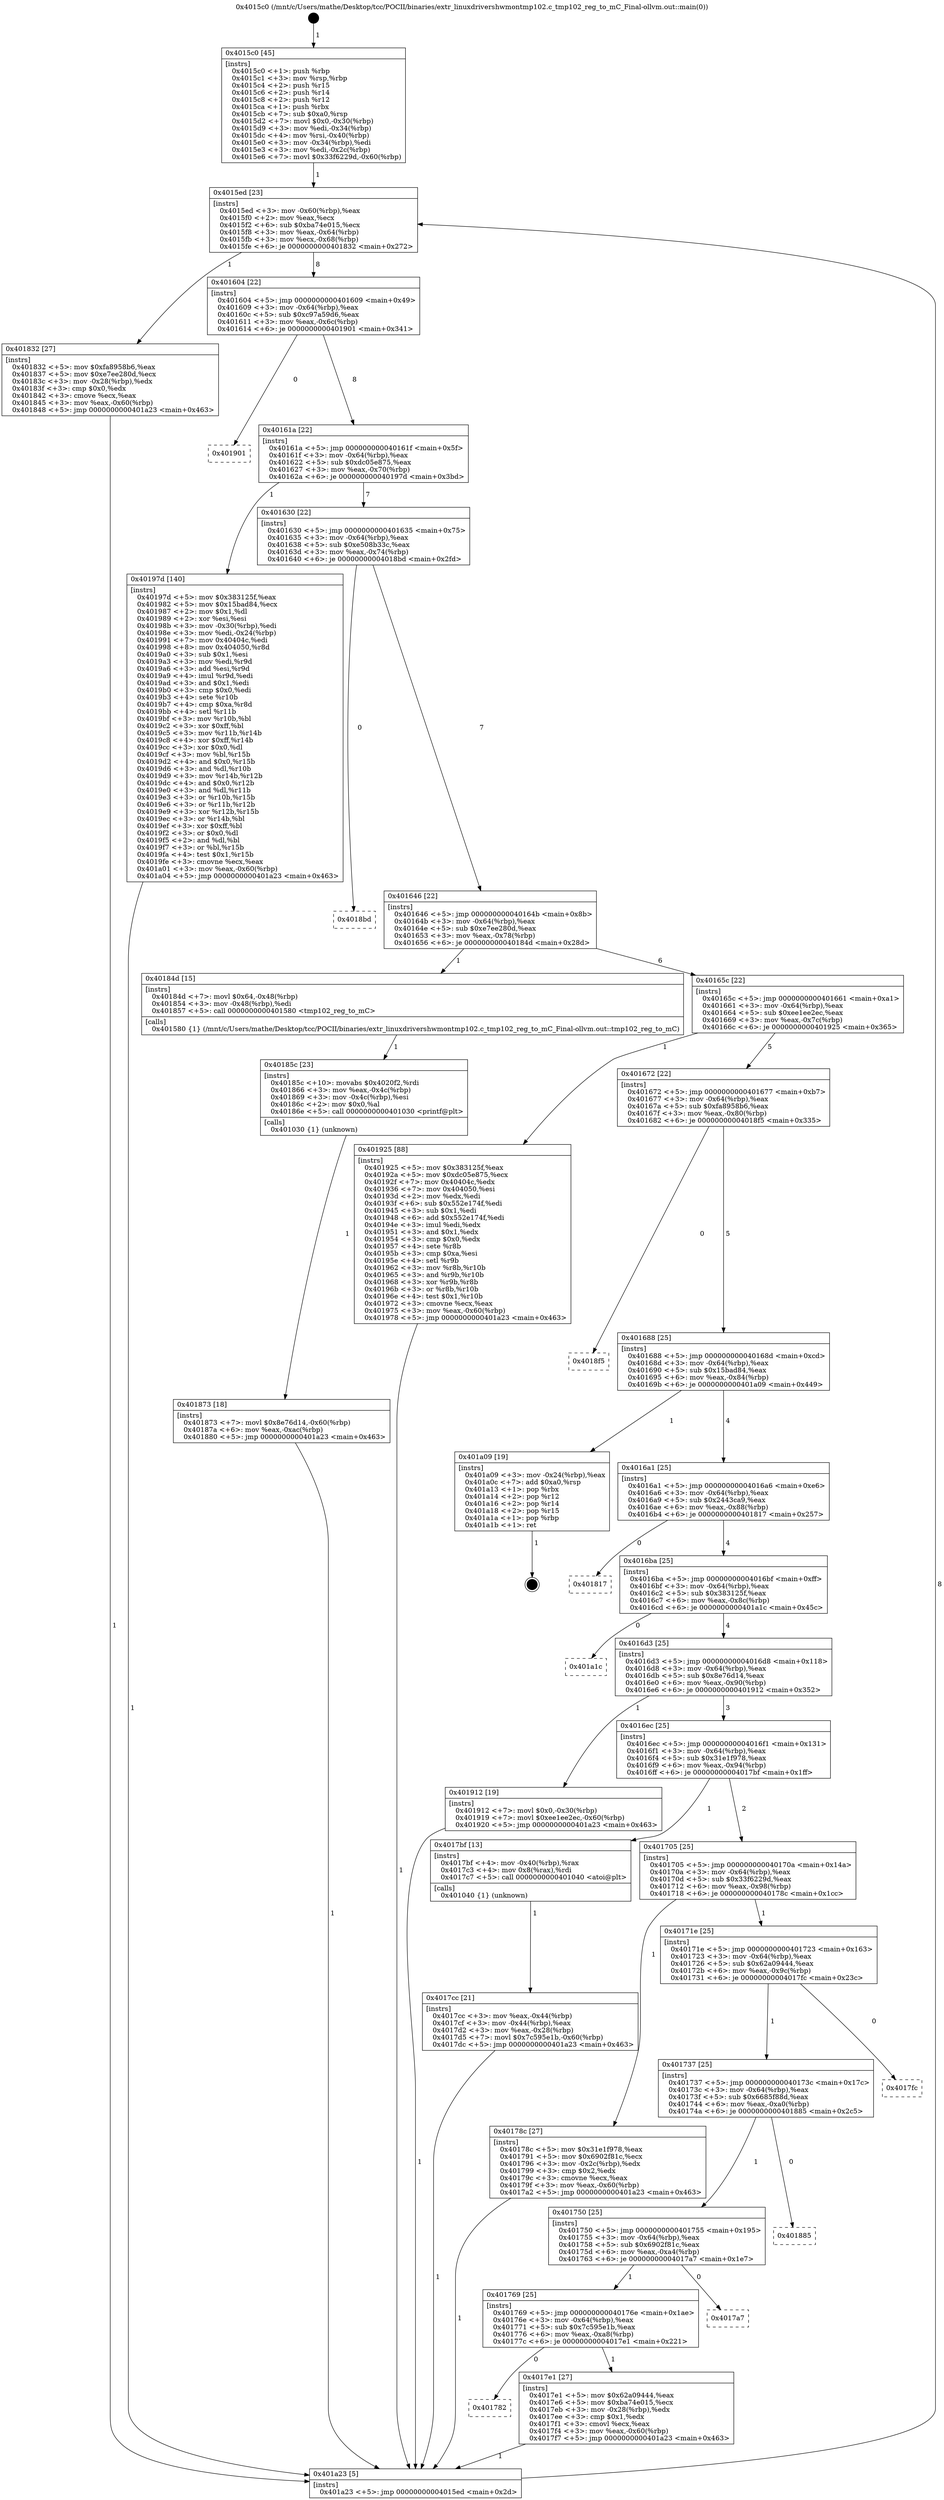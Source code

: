 digraph "0x4015c0" {
  label = "0x4015c0 (/mnt/c/Users/mathe/Desktop/tcc/POCII/binaries/extr_linuxdrivershwmontmp102.c_tmp102_reg_to_mC_Final-ollvm.out::main(0))"
  labelloc = "t"
  node[shape=record]

  Entry [label="",width=0.3,height=0.3,shape=circle,fillcolor=black,style=filled]
  "0x4015ed" [label="{
     0x4015ed [23]\l
     | [instrs]\l
     &nbsp;&nbsp;0x4015ed \<+3\>: mov -0x60(%rbp),%eax\l
     &nbsp;&nbsp;0x4015f0 \<+2\>: mov %eax,%ecx\l
     &nbsp;&nbsp;0x4015f2 \<+6\>: sub $0xba74e015,%ecx\l
     &nbsp;&nbsp;0x4015f8 \<+3\>: mov %eax,-0x64(%rbp)\l
     &nbsp;&nbsp;0x4015fb \<+3\>: mov %ecx,-0x68(%rbp)\l
     &nbsp;&nbsp;0x4015fe \<+6\>: je 0000000000401832 \<main+0x272\>\l
  }"]
  "0x401832" [label="{
     0x401832 [27]\l
     | [instrs]\l
     &nbsp;&nbsp;0x401832 \<+5\>: mov $0xfa8958b6,%eax\l
     &nbsp;&nbsp;0x401837 \<+5\>: mov $0xe7ee280d,%ecx\l
     &nbsp;&nbsp;0x40183c \<+3\>: mov -0x28(%rbp),%edx\l
     &nbsp;&nbsp;0x40183f \<+3\>: cmp $0x0,%edx\l
     &nbsp;&nbsp;0x401842 \<+3\>: cmove %ecx,%eax\l
     &nbsp;&nbsp;0x401845 \<+3\>: mov %eax,-0x60(%rbp)\l
     &nbsp;&nbsp;0x401848 \<+5\>: jmp 0000000000401a23 \<main+0x463\>\l
  }"]
  "0x401604" [label="{
     0x401604 [22]\l
     | [instrs]\l
     &nbsp;&nbsp;0x401604 \<+5\>: jmp 0000000000401609 \<main+0x49\>\l
     &nbsp;&nbsp;0x401609 \<+3\>: mov -0x64(%rbp),%eax\l
     &nbsp;&nbsp;0x40160c \<+5\>: sub $0xc97a59d6,%eax\l
     &nbsp;&nbsp;0x401611 \<+3\>: mov %eax,-0x6c(%rbp)\l
     &nbsp;&nbsp;0x401614 \<+6\>: je 0000000000401901 \<main+0x341\>\l
  }"]
  Exit [label="",width=0.3,height=0.3,shape=circle,fillcolor=black,style=filled,peripheries=2]
  "0x401901" [label="{
     0x401901\l
  }", style=dashed]
  "0x40161a" [label="{
     0x40161a [22]\l
     | [instrs]\l
     &nbsp;&nbsp;0x40161a \<+5\>: jmp 000000000040161f \<main+0x5f\>\l
     &nbsp;&nbsp;0x40161f \<+3\>: mov -0x64(%rbp),%eax\l
     &nbsp;&nbsp;0x401622 \<+5\>: sub $0xdc05e875,%eax\l
     &nbsp;&nbsp;0x401627 \<+3\>: mov %eax,-0x70(%rbp)\l
     &nbsp;&nbsp;0x40162a \<+6\>: je 000000000040197d \<main+0x3bd\>\l
  }"]
  "0x401873" [label="{
     0x401873 [18]\l
     | [instrs]\l
     &nbsp;&nbsp;0x401873 \<+7\>: movl $0x8e76d14,-0x60(%rbp)\l
     &nbsp;&nbsp;0x40187a \<+6\>: mov %eax,-0xac(%rbp)\l
     &nbsp;&nbsp;0x401880 \<+5\>: jmp 0000000000401a23 \<main+0x463\>\l
  }"]
  "0x40197d" [label="{
     0x40197d [140]\l
     | [instrs]\l
     &nbsp;&nbsp;0x40197d \<+5\>: mov $0x383125f,%eax\l
     &nbsp;&nbsp;0x401982 \<+5\>: mov $0x15bad84,%ecx\l
     &nbsp;&nbsp;0x401987 \<+2\>: mov $0x1,%dl\l
     &nbsp;&nbsp;0x401989 \<+2\>: xor %esi,%esi\l
     &nbsp;&nbsp;0x40198b \<+3\>: mov -0x30(%rbp),%edi\l
     &nbsp;&nbsp;0x40198e \<+3\>: mov %edi,-0x24(%rbp)\l
     &nbsp;&nbsp;0x401991 \<+7\>: mov 0x40404c,%edi\l
     &nbsp;&nbsp;0x401998 \<+8\>: mov 0x404050,%r8d\l
     &nbsp;&nbsp;0x4019a0 \<+3\>: sub $0x1,%esi\l
     &nbsp;&nbsp;0x4019a3 \<+3\>: mov %edi,%r9d\l
     &nbsp;&nbsp;0x4019a6 \<+3\>: add %esi,%r9d\l
     &nbsp;&nbsp;0x4019a9 \<+4\>: imul %r9d,%edi\l
     &nbsp;&nbsp;0x4019ad \<+3\>: and $0x1,%edi\l
     &nbsp;&nbsp;0x4019b0 \<+3\>: cmp $0x0,%edi\l
     &nbsp;&nbsp;0x4019b3 \<+4\>: sete %r10b\l
     &nbsp;&nbsp;0x4019b7 \<+4\>: cmp $0xa,%r8d\l
     &nbsp;&nbsp;0x4019bb \<+4\>: setl %r11b\l
     &nbsp;&nbsp;0x4019bf \<+3\>: mov %r10b,%bl\l
     &nbsp;&nbsp;0x4019c2 \<+3\>: xor $0xff,%bl\l
     &nbsp;&nbsp;0x4019c5 \<+3\>: mov %r11b,%r14b\l
     &nbsp;&nbsp;0x4019c8 \<+4\>: xor $0xff,%r14b\l
     &nbsp;&nbsp;0x4019cc \<+3\>: xor $0x0,%dl\l
     &nbsp;&nbsp;0x4019cf \<+3\>: mov %bl,%r15b\l
     &nbsp;&nbsp;0x4019d2 \<+4\>: and $0x0,%r15b\l
     &nbsp;&nbsp;0x4019d6 \<+3\>: and %dl,%r10b\l
     &nbsp;&nbsp;0x4019d9 \<+3\>: mov %r14b,%r12b\l
     &nbsp;&nbsp;0x4019dc \<+4\>: and $0x0,%r12b\l
     &nbsp;&nbsp;0x4019e0 \<+3\>: and %dl,%r11b\l
     &nbsp;&nbsp;0x4019e3 \<+3\>: or %r10b,%r15b\l
     &nbsp;&nbsp;0x4019e6 \<+3\>: or %r11b,%r12b\l
     &nbsp;&nbsp;0x4019e9 \<+3\>: xor %r12b,%r15b\l
     &nbsp;&nbsp;0x4019ec \<+3\>: or %r14b,%bl\l
     &nbsp;&nbsp;0x4019ef \<+3\>: xor $0xff,%bl\l
     &nbsp;&nbsp;0x4019f2 \<+3\>: or $0x0,%dl\l
     &nbsp;&nbsp;0x4019f5 \<+2\>: and %dl,%bl\l
     &nbsp;&nbsp;0x4019f7 \<+3\>: or %bl,%r15b\l
     &nbsp;&nbsp;0x4019fa \<+4\>: test $0x1,%r15b\l
     &nbsp;&nbsp;0x4019fe \<+3\>: cmovne %ecx,%eax\l
     &nbsp;&nbsp;0x401a01 \<+3\>: mov %eax,-0x60(%rbp)\l
     &nbsp;&nbsp;0x401a04 \<+5\>: jmp 0000000000401a23 \<main+0x463\>\l
  }"]
  "0x401630" [label="{
     0x401630 [22]\l
     | [instrs]\l
     &nbsp;&nbsp;0x401630 \<+5\>: jmp 0000000000401635 \<main+0x75\>\l
     &nbsp;&nbsp;0x401635 \<+3\>: mov -0x64(%rbp),%eax\l
     &nbsp;&nbsp;0x401638 \<+5\>: sub $0xe508b33c,%eax\l
     &nbsp;&nbsp;0x40163d \<+3\>: mov %eax,-0x74(%rbp)\l
     &nbsp;&nbsp;0x401640 \<+6\>: je 00000000004018bd \<main+0x2fd\>\l
  }"]
  "0x40185c" [label="{
     0x40185c [23]\l
     | [instrs]\l
     &nbsp;&nbsp;0x40185c \<+10\>: movabs $0x4020f2,%rdi\l
     &nbsp;&nbsp;0x401866 \<+3\>: mov %eax,-0x4c(%rbp)\l
     &nbsp;&nbsp;0x401869 \<+3\>: mov -0x4c(%rbp),%esi\l
     &nbsp;&nbsp;0x40186c \<+2\>: mov $0x0,%al\l
     &nbsp;&nbsp;0x40186e \<+5\>: call 0000000000401030 \<printf@plt\>\l
     | [calls]\l
     &nbsp;&nbsp;0x401030 \{1\} (unknown)\l
  }"]
  "0x4018bd" [label="{
     0x4018bd\l
  }", style=dashed]
  "0x401646" [label="{
     0x401646 [22]\l
     | [instrs]\l
     &nbsp;&nbsp;0x401646 \<+5\>: jmp 000000000040164b \<main+0x8b\>\l
     &nbsp;&nbsp;0x40164b \<+3\>: mov -0x64(%rbp),%eax\l
     &nbsp;&nbsp;0x40164e \<+5\>: sub $0xe7ee280d,%eax\l
     &nbsp;&nbsp;0x401653 \<+3\>: mov %eax,-0x78(%rbp)\l
     &nbsp;&nbsp;0x401656 \<+6\>: je 000000000040184d \<main+0x28d\>\l
  }"]
  "0x401782" [label="{
     0x401782\l
  }", style=dashed]
  "0x40184d" [label="{
     0x40184d [15]\l
     | [instrs]\l
     &nbsp;&nbsp;0x40184d \<+7\>: movl $0x64,-0x48(%rbp)\l
     &nbsp;&nbsp;0x401854 \<+3\>: mov -0x48(%rbp),%edi\l
     &nbsp;&nbsp;0x401857 \<+5\>: call 0000000000401580 \<tmp102_reg_to_mC\>\l
     | [calls]\l
     &nbsp;&nbsp;0x401580 \{1\} (/mnt/c/Users/mathe/Desktop/tcc/POCII/binaries/extr_linuxdrivershwmontmp102.c_tmp102_reg_to_mC_Final-ollvm.out::tmp102_reg_to_mC)\l
  }"]
  "0x40165c" [label="{
     0x40165c [22]\l
     | [instrs]\l
     &nbsp;&nbsp;0x40165c \<+5\>: jmp 0000000000401661 \<main+0xa1\>\l
     &nbsp;&nbsp;0x401661 \<+3\>: mov -0x64(%rbp),%eax\l
     &nbsp;&nbsp;0x401664 \<+5\>: sub $0xee1ee2ec,%eax\l
     &nbsp;&nbsp;0x401669 \<+3\>: mov %eax,-0x7c(%rbp)\l
     &nbsp;&nbsp;0x40166c \<+6\>: je 0000000000401925 \<main+0x365\>\l
  }"]
  "0x4017e1" [label="{
     0x4017e1 [27]\l
     | [instrs]\l
     &nbsp;&nbsp;0x4017e1 \<+5\>: mov $0x62a09444,%eax\l
     &nbsp;&nbsp;0x4017e6 \<+5\>: mov $0xba74e015,%ecx\l
     &nbsp;&nbsp;0x4017eb \<+3\>: mov -0x28(%rbp),%edx\l
     &nbsp;&nbsp;0x4017ee \<+3\>: cmp $0x1,%edx\l
     &nbsp;&nbsp;0x4017f1 \<+3\>: cmovl %ecx,%eax\l
     &nbsp;&nbsp;0x4017f4 \<+3\>: mov %eax,-0x60(%rbp)\l
     &nbsp;&nbsp;0x4017f7 \<+5\>: jmp 0000000000401a23 \<main+0x463\>\l
  }"]
  "0x401925" [label="{
     0x401925 [88]\l
     | [instrs]\l
     &nbsp;&nbsp;0x401925 \<+5\>: mov $0x383125f,%eax\l
     &nbsp;&nbsp;0x40192a \<+5\>: mov $0xdc05e875,%ecx\l
     &nbsp;&nbsp;0x40192f \<+7\>: mov 0x40404c,%edx\l
     &nbsp;&nbsp;0x401936 \<+7\>: mov 0x404050,%esi\l
     &nbsp;&nbsp;0x40193d \<+2\>: mov %edx,%edi\l
     &nbsp;&nbsp;0x40193f \<+6\>: sub $0x552e174f,%edi\l
     &nbsp;&nbsp;0x401945 \<+3\>: sub $0x1,%edi\l
     &nbsp;&nbsp;0x401948 \<+6\>: add $0x552e174f,%edi\l
     &nbsp;&nbsp;0x40194e \<+3\>: imul %edi,%edx\l
     &nbsp;&nbsp;0x401951 \<+3\>: and $0x1,%edx\l
     &nbsp;&nbsp;0x401954 \<+3\>: cmp $0x0,%edx\l
     &nbsp;&nbsp;0x401957 \<+4\>: sete %r8b\l
     &nbsp;&nbsp;0x40195b \<+3\>: cmp $0xa,%esi\l
     &nbsp;&nbsp;0x40195e \<+4\>: setl %r9b\l
     &nbsp;&nbsp;0x401962 \<+3\>: mov %r8b,%r10b\l
     &nbsp;&nbsp;0x401965 \<+3\>: and %r9b,%r10b\l
     &nbsp;&nbsp;0x401968 \<+3\>: xor %r9b,%r8b\l
     &nbsp;&nbsp;0x40196b \<+3\>: or %r8b,%r10b\l
     &nbsp;&nbsp;0x40196e \<+4\>: test $0x1,%r10b\l
     &nbsp;&nbsp;0x401972 \<+3\>: cmovne %ecx,%eax\l
     &nbsp;&nbsp;0x401975 \<+3\>: mov %eax,-0x60(%rbp)\l
     &nbsp;&nbsp;0x401978 \<+5\>: jmp 0000000000401a23 \<main+0x463\>\l
  }"]
  "0x401672" [label="{
     0x401672 [22]\l
     | [instrs]\l
     &nbsp;&nbsp;0x401672 \<+5\>: jmp 0000000000401677 \<main+0xb7\>\l
     &nbsp;&nbsp;0x401677 \<+3\>: mov -0x64(%rbp),%eax\l
     &nbsp;&nbsp;0x40167a \<+5\>: sub $0xfa8958b6,%eax\l
     &nbsp;&nbsp;0x40167f \<+3\>: mov %eax,-0x80(%rbp)\l
     &nbsp;&nbsp;0x401682 \<+6\>: je 00000000004018f5 \<main+0x335\>\l
  }"]
  "0x401769" [label="{
     0x401769 [25]\l
     | [instrs]\l
     &nbsp;&nbsp;0x401769 \<+5\>: jmp 000000000040176e \<main+0x1ae\>\l
     &nbsp;&nbsp;0x40176e \<+3\>: mov -0x64(%rbp),%eax\l
     &nbsp;&nbsp;0x401771 \<+5\>: sub $0x7c595e1b,%eax\l
     &nbsp;&nbsp;0x401776 \<+6\>: mov %eax,-0xa8(%rbp)\l
     &nbsp;&nbsp;0x40177c \<+6\>: je 00000000004017e1 \<main+0x221\>\l
  }"]
  "0x4018f5" [label="{
     0x4018f5\l
  }", style=dashed]
  "0x401688" [label="{
     0x401688 [25]\l
     | [instrs]\l
     &nbsp;&nbsp;0x401688 \<+5\>: jmp 000000000040168d \<main+0xcd\>\l
     &nbsp;&nbsp;0x40168d \<+3\>: mov -0x64(%rbp),%eax\l
     &nbsp;&nbsp;0x401690 \<+5\>: sub $0x15bad84,%eax\l
     &nbsp;&nbsp;0x401695 \<+6\>: mov %eax,-0x84(%rbp)\l
     &nbsp;&nbsp;0x40169b \<+6\>: je 0000000000401a09 \<main+0x449\>\l
  }"]
  "0x4017a7" [label="{
     0x4017a7\l
  }", style=dashed]
  "0x401a09" [label="{
     0x401a09 [19]\l
     | [instrs]\l
     &nbsp;&nbsp;0x401a09 \<+3\>: mov -0x24(%rbp),%eax\l
     &nbsp;&nbsp;0x401a0c \<+7\>: add $0xa0,%rsp\l
     &nbsp;&nbsp;0x401a13 \<+1\>: pop %rbx\l
     &nbsp;&nbsp;0x401a14 \<+2\>: pop %r12\l
     &nbsp;&nbsp;0x401a16 \<+2\>: pop %r14\l
     &nbsp;&nbsp;0x401a18 \<+2\>: pop %r15\l
     &nbsp;&nbsp;0x401a1a \<+1\>: pop %rbp\l
     &nbsp;&nbsp;0x401a1b \<+1\>: ret\l
  }"]
  "0x4016a1" [label="{
     0x4016a1 [25]\l
     | [instrs]\l
     &nbsp;&nbsp;0x4016a1 \<+5\>: jmp 00000000004016a6 \<main+0xe6\>\l
     &nbsp;&nbsp;0x4016a6 \<+3\>: mov -0x64(%rbp),%eax\l
     &nbsp;&nbsp;0x4016a9 \<+5\>: sub $0x2443ca9,%eax\l
     &nbsp;&nbsp;0x4016ae \<+6\>: mov %eax,-0x88(%rbp)\l
     &nbsp;&nbsp;0x4016b4 \<+6\>: je 0000000000401817 \<main+0x257\>\l
  }"]
  "0x401750" [label="{
     0x401750 [25]\l
     | [instrs]\l
     &nbsp;&nbsp;0x401750 \<+5\>: jmp 0000000000401755 \<main+0x195\>\l
     &nbsp;&nbsp;0x401755 \<+3\>: mov -0x64(%rbp),%eax\l
     &nbsp;&nbsp;0x401758 \<+5\>: sub $0x6902f81c,%eax\l
     &nbsp;&nbsp;0x40175d \<+6\>: mov %eax,-0xa4(%rbp)\l
     &nbsp;&nbsp;0x401763 \<+6\>: je 00000000004017a7 \<main+0x1e7\>\l
  }"]
  "0x401817" [label="{
     0x401817\l
  }", style=dashed]
  "0x4016ba" [label="{
     0x4016ba [25]\l
     | [instrs]\l
     &nbsp;&nbsp;0x4016ba \<+5\>: jmp 00000000004016bf \<main+0xff\>\l
     &nbsp;&nbsp;0x4016bf \<+3\>: mov -0x64(%rbp),%eax\l
     &nbsp;&nbsp;0x4016c2 \<+5\>: sub $0x383125f,%eax\l
     &nbsp;&nbsp;0x4016c7 \<+6\>: mov %eax,-0x8c(%rbp)\l
     &nbsp;&nbsp;0x4016cd \<+6\>: je 0000000000401a1c \<main+0x45c\>\l
  }"]
  "0x401885" [label="{
     0x401885\l
  }", style=dashed]
  "0x401a1c" [label="{
     0x401a1c\l
  }", style=dashed]
  "0x4016d3" [label="{
     0x4016d3 [25]\l
     | [instrs]\l
     &nbsp;&nbsp;0x4016d3 \<+5\>: jmp 00000000004016d8 \<main+0x118\>\l
     &nbsp;&nbsp;0x4016d8 \<+3\>: mov -0x64(%rbp),%eax\l
     &nbsp;&nbsp;0x4016db \<+5\>: sub $0x8e76d14,%eax\l
     &nbsp;&nbsp;0x4016e0 \<+6\>: mov %eax,-0x90(%rbp)\l
     &nbsp;&nbsp;0x4016e6 \<+6\>: je 0000000000401912 \<main+0x352\>\l
  }"]
  "0x401737" [label="{
     0x401737 [25]\l
     | [instrs]\l
     &nbsp;&nbsp;0x401737 \<+5\>: jmp 000000000040173c \<main+0x17c\>\l
     &nbsp;&nbsp;0x40173c \<+3\>: mov -0x64(%rbp),%eax\l
     &nbsp;&nbsp;0x40173f \<+5\>: sub $0x6685f88d,%eax\l
     &nbsp;&nbsp;0x401744 \<+6\>: mov %eax,-0xa0(%rbp)\l
     &nbsp;&nbsp;0x40174a \<+6\>: je 0000000000401885 \<main+0x2c5\>\l
  }"]
  "0x401912" [label="{
     0x401912 [19]\l
     | [instrs]\l
     &nbsp;&nbsp;0x401912 \<+7\>: movl $0x0,-0x30(%rbp)\l
     &nbsp;&nbsp;0x401919 \<+7\>: movl $0xee1ee2ec,-0x60(%rbp)\l
     &nbsp;&nbsp;0x401920 \<+5\>: jmp 0000000000401a23 \<main+0x463\>\l
  }"]
  "0x4016ec" [label="{
     0x4016ec [25]\l
     | [instrs]\l
     &nbsp;&nbsp;0x4016ec \<+5\>: jmp 00000000004016f1 \<main+0x131\>\l
     &nbsp;&nbsp;0x4016f1 \<+3\>: mov -0x64(%rbp),%eax\l
     &nbsp;&nbsp;0x4016f4 \<+5\>: sub $0x31e1f978,%eax\l
     &nbsp;&nbsp;0x4016f9 \<+6\>: mov %eax,-0x94(%rbp)\l
     &nbsp;&nbsp;0x4016ff \<+6\>: je 00000000004017bf \<main+0x1ff\>\l
  }"]
  "0x4017fc" [label="{
     0x4017fc\l
  }", style=dashed]
  "0x4017bf" [label="{
     0x4017bf [13]\l
     | [instrs]\l
     &nbsp;&nbsp;0x4017bf \<+4\>: mov -0x40(%rbp),%rax\l
     &nbsp;&nbsp;0x4017c3 \<+4\>: mov 0x8(%rax),%rdi\l
     &nbsp;&nbsp;0x4017c7 \<+5\>: call 0000000000401040 \<atoi@plt\>\l
     | [calls]\l
     &nbsp;&nbsp;0x401040 \{1\} (unknown)\l
  }"]
  "0x401705" [label="{
     0x401705 [25]\l
     | [instrs]\l
     &nbsp;&nbsp;0x401705 \<+5\>: jmp 000000000040170a \<main+0x14a\>\l
     &nbsp;&nbsp;0x40170a \<+3\>: mov -0x64(%rbp),%eax\l
     &nbsp;&nbsp;0x40170d \<+5\>: sub $0x33f6229d,%eax\l
     &nbsp;&nbsp;0x401712 \<+6\>: mov %eax,-0x98(%rbp)\l
     &nbsp;&nbsp;0x401718 \<+6\>: je 000000000040178c \<main+0x1cc\>\l
  }"]
  "0x4017cc" [label="{
     0x4017cc [21]\l
     | [instrs]\l
     &nbsp;&nbsp;0x4017cc \<+3\>: mov %eax,-0x44(%rbp)\l
     &nbsp;&nbsp;0x4017cf \<+3\>: mov -0x44(%rbp),%eax\l
     &nbsp;&nbsp;0x4017d2 \<+3\>: mov %eax,-0x28(%rbp)\l
     &nbsp;&nbsp;0x4017d5 \<+7\>: movl $0x7c595e1b,-0x60(%rbp)\l
     &nbsp;&nbsp;0x4017dc \<+5\>: jmp 0000000000401a23 \<main+0x463\>\l
  }"]
  "0x40178c" [label="{
     0x40178c [27]\l
     | [instrs]\l
     &nbsp;&nbsp;0x40178c \<+5\>: mov $0x31e1f978,%eax\l
     &nbsp;&nbsp;0x401791 \<+5\>: mov $0x6902f81c,%ecx\l
     &nbsp;&nbsp;0x401796 \<+3\>: mov -0x2c(%rbp),%edx\l
     &nbsp;&nbsp;0x401799 \<+3\>: cmp $0x2,%edx\l
     &nbsp;&nbsp;0x40179c \<+3\>: cmovne %ecx,%eax\l
     &nbsp;&nbsp;0x40179f \<+3\>: mov %eax,-0x60(%rbp)\l
     &nbsp;&nbsp;0x4017a2 \<+5\>: jmp 0000000000401a23 \<main+0x463\>\l
  }"]
  "0x40171e" [label="{
     0x40171e [25]\l
     | [instrs]\l
     &nbsp;&nbsp;0x40171e \<+5\>: jmp 0000000000401723 \<main+0x163\>\l
     &nbsp;&nbsp;0x401723 \<+3\>: mov -0x64(%rbp),%eax\l
     &nbsp;&nbsp;0x401726 \<+5\>: sub $0x62a09444,%eax\l
     &nbsp;&nbsp;0x40172b \<+6\>: mov %eax,-0x9c(%rbp)\l
     &nbsp;&nbsp;0x401731 \<+6\>: je 00000000004017fc \<main+0x23c\>\l
  }"]
  "0x401a23" [label="{
     0x401a23 [5]\l
     | [instrs]\l
     &nbsp;&nbsp;0x401a23 \<+5\>: jmp 00000000004015ed \<main+0x2d\>\l
  }"]
  "0x4015c0" [label="{
     0x4015c0 [45]\l
     | [instrs]\l
     &nbsp;&nbsp;0x4015c0 \<+1\>: push %rbp\l
     &nbsp;&nbsp;0x4015c1 \<+3\>: mov %rsp,%rbp\l
     &nbsp;&nbsp;0x4015c4 \<+2\>: push %r15\l
     &nbsp;&nbsp;0x4015c6 \<+2\>: push %r14\l
     &nbsp;&nbsp;0x4015c8 \<+2\>: push %r12\l
     &nbsp;&nbsp;0x4015ca \<+1\>: push %rbx\l
     &nbsp;&nbsp;0x4015cb \<+7\>: sub $0xa0,%rsp\l
     &nbsp;&nbsp;0x4015d2 \<+7\>: movl $0x0,-0x30(%rbp)\l
     &nbsp;&nbsp;0x4015d9 \<+3\>: mov %edi,-0x34(%rbp)\l
     &nbsp;&nbsp;0x4015dc \<+4\>: mov %rsi,-0x40(%rbp)\l
     &nbsp;&nbsp;0x4015e0 \<+3\>: mov -0x34(%rbp),%edi\l
     &nbsp;&nbsp;0x4015e3 \<+3\>: mov %edi,-0x2c(%rbp)\l
     &nbsp;&nbsp;0x4015e6 \<+7\>: movl $0x33f6229d,-0x60(%rbp)\l
  }"]
  Entry -> "0x4015c0" [label=" 1"]
  "0x4015ed" -> "0x401832" [label=" 1"]
  "0x4015ed" -> "0x401604" [label=" 8"]
  "0x401a09" -> Exit [label=" 1"]
  "0x401604" -> "0x401901" [label=" 0"]
  "0x401604" -> "0x40161a" [label=" 8"]
  "0x40197d" -> "0x401a23" [label=" 1"]
  "0x40161a" -> "0x40197d" [label=" 1"]
  "0x40161a" -> "0x401630" [label=" 7"]
  "0x401925" -> "0x401a23" [label=" 1"]
  "0x401630" -> "0x4018bd" [label=" 0"]
  "0x401630" -> "0x401646" [label=" 7"]
  "0x401912" -> "0x401a23" [label=" 1"]
  "0x401646" -> "0x40184d" [label=" 1"]
  "0x401646" -> "0x40165c" [label=" 6"]
  "0x401873" -> "0x401a23" [label=" 1"]
  "0x40165c" -> "0x401925" [label=" 1"]
  "0x40165c" -> "0x401672" [label=" 5"]
  "0x40185c" -> "0x401873" [label=" 1"]
  "0x401672" -> "0x4018f5" [label=" 0"]
  "0x401672" -> "0x401688" [label=" 5"]
  "0x401832" -> "0x401a23" [label=" 1"]
  "0x401688" -> "0x401a09" [label=" 1"]
  "0x401688" -> "0x4016a1" [label=" 4"]
  "0x4017e1" -> "0x401a23" [label=" 1"]
  "0x4016a1" -> "0x401817" [label=" 0"]
  "0x4016a1" -> "0x4016ba" [label=" 4"]
  "0x401769" -> "0x4017e1" [label=" 1"]
  "0x4016ba" -> "0x401a1c" [label=" 0"]
  "0x4016ba" -> "0x4016d3" [label=" 4"]
  "0x40184d" -> "0x40185c" [label=" 1"]
  "0x4016d3" -> "0x401912" [label=" 1"]
  "0x4016d3" -> "0x4016ec" [label=" 3"]
  "0x401750" -> "0x4017a7" [label=" 0"]
  "0x4016ec" -> "0x4017bf" [label=" 1"]
  "0x4016ec" -> "0x401705" [label=" 2"]
  "0x401769" -> "0x401782" [label=" 0"]
  "0x401705" -> "0x40178c" [label=" 1"]
  "0x401705" -> "0x40171e" [label=" 1"]
  "0x40178c" -> "0x401a23" [label=" 1"]
  "0x4015c0" -> "0x4015ed" [label=" 1"]
  "0x401a23" -> "0x4015ed" [label=" 8"]
  "0x4017bf" -> "0x4017cc" [label=" 1"]
  "0x4017cc" -> "0x401a23" [label=" 1"]
  "0x401737" -> "0x401750" [label=" 1"]
  "0x40171e" -> "0x4017fc" [label=" 0"]
  "0x40171e" -> "0x401737" [label=" 1"]
  "0x401750" -> "0x401769" [label=" 1"]
  "0x401737" -> "0x401885" [label=" 0"]
}
